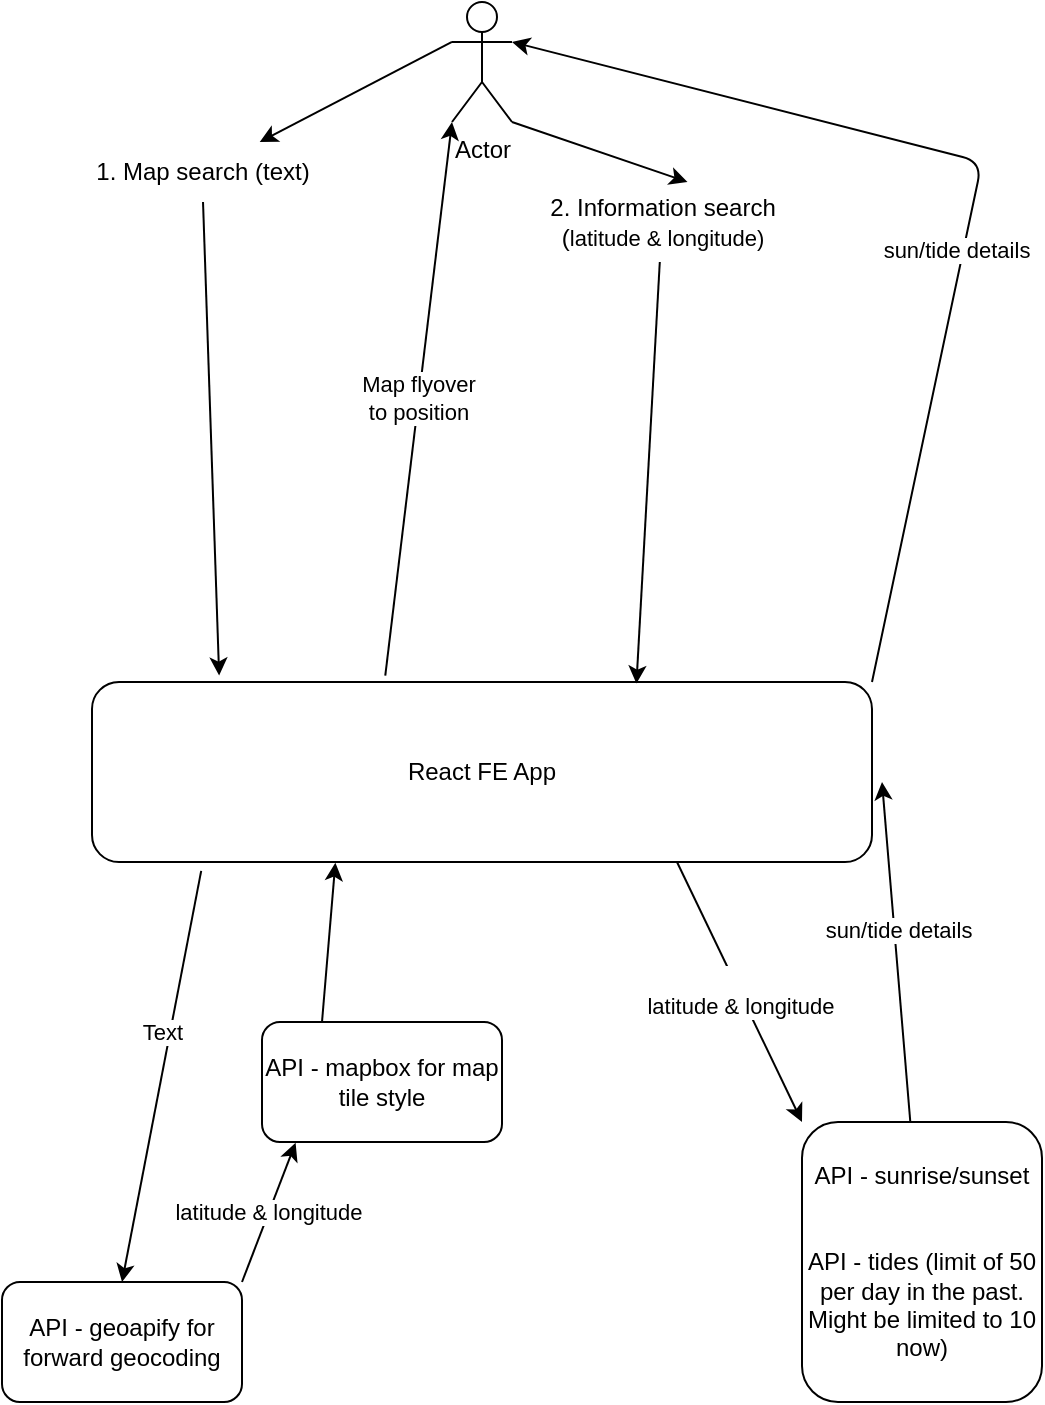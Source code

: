 <mxfile>
    <diagram id="UHCdIfHzkxQhyQaVAZVX" name="Page-1">
        <mxGraphModel dx="1002" dy="1662" grid="1" gridSize="10" guides="1" tooltips="1" connect="1" arrows="1" fold="1" page="1" pageScale="1" pageWidth="850" pageHeight="1100" math="0" shadow="0">
            <root>
                <mxCell id="0"/>
                <mxCell id="1" parent="0"/>
                <mxCell id="27" style="edgeStyle=none;html=1;exitX=0.14;exitY=1.049;exitDx=0;exitDy=0;entryX=0.5;entryY=0;entryDx=0;entryDy=0;exitPerimeter=0;" edge="1" parent="1" source="2" target="7">
                    <mxGeometry relative="1" as="geometry"/>
                </mxCell>
                <mxCell id="28" value="Text" style="edgeLabel;html=1;align=center;verticalAlign=middle;resizable=0;points=[];" vertex="1" connectable="0" parent="27">
                    <mxGeometry x="-0.21" y="-4" relative="1" as="geometry">
                        <mxPoint as="offset"/>
                    </mxGeometry>
                </mxCell>
                <mxCell id="31" value="Map flyover&lt;br&gt;to position" style="edgeStyle=none;html=1;exitX=0.376;exitY=-0.036;exitDx=0;exitDy=0;exitPerimeter=0;entryX=0;entryY=1;entryDx=0;entryDy=0;entryPerimeter=0;" edge="1" parent="1" source="2" target="17">
                    <mxGeometry relative="1" as="geometry"/>
                </mxCell>
                <mxCell id="34" value="&lt;br&gt;&lt;span style=&quot;border-color: var(--border-color); color: rgb(0, 0, 0); font-family: Helvetica; font-style: normal; font-variant-ligatures: normal; font-variant-caps: normal; font-weight: 400; letter-spacing: normal; orphans: 2; text-align: center; text-indent: 0px; text-transform: none; widows: 2; word-spacing: 0px; -webkit-text-stroke-width: 0px; text-decoration-thickness: initial; text-decoration-style: initial; text-decoration-color: initial; font-size: 11px; background-color: rgb(255, 255, 255);&quot;&gt;latitude &amp;amp; longitude&lt;/span&gt;&lt;br&gt;" style="edgeStyle=none;html=1;exitX=0.75;exitY=1;exitDx=0;exitDy=0;entryX=0;entryY=0;entryDx=0;entryDy=0;" edge="1" parent="1" source="2" target="5">
                    <mxGeometry relative="1" as="geometry"/>
                </mxCell>
                <mxCell id="37" style="edgeStyle=none;html=1;exitX=1;exitY=0;exitDx=0;exitDy=0;entryX=1;entryY=0.333;entryDx=0;entryDy=0;entryPerimeter=0;" edge="1" parent="1" source="2" target="17">
                    <mxGeometry relative="1" as="geometry">
                        <Array as="points">
                            <mxPoint x="650" y="-180"/>
                        </Array>
                    </mxGeometry>
                </mxCell>
                <mxCell id="38" value="sun/tide details" style="edgeLabel;html=1;align=center;verticalAlign=middle;resizable=0;points=[];" vertex="1" connectable="0" parent="37">
                    <mxGeometry x="-0.135" y="4" relative="1" as="geometry">
                        <mxPoint as="offset"/>
                    </mxGeometry>
                </mxCell>
                <mxCell id="2" value="React FE App" style="rounded=1;whiteSpace=wrap;html=1;align=center;" parent="1" vertex="1">
                    <mxGeometry x="205" y="80" width="390" height="90" as="geometry"/>
                </mxCell>
                <mxCell id="35" style="edgeStyle=none;html=1;" edge="1" parent="1" source="5">
                    <mxGeometry relative="1" as="geometry">
                        <mxPoint x="600" y="130" as="targetPoint"/>
                    </mxGeometry>
                </mxCell>
                <mxCell id="36" value="sun/tide details" style="edgeLabel;html=1;align=center;verticalAlign=middle;resizable=0;points=[];" vertex="1" connectable="0" parent="35">
                    <mxGeometry x="0.127" y="-2" relative="1" as="geometry">
                        <mxPoint as="offset"/>
                    </mxGeometry>
                </mxCell>
                <mxCell id="5" value="API - sunrise/sunset&lt;br&gt;&lt;br&gt;&lt;br&gt;API - tides (limit of 50 per day in the past. Might be limited to 10 now)" style="rounded=1;whiteSpace=wrap;html=1;" parent="1" vertex="1">
                    <mxGeometry x="560" y="300" width="120" height="140" as="geometry"/>
                </mxCell>
                <mxCell id="29" value="latitude &amp;amp; longitude" style="edgeStyle=none;html=1;exitX=1;exitY=0;exitDx=0;exitDy=0;entryX=0.14;entryY=1.007;entryDx=0;entryDy=0;entryPerimeter=0;" edge="1" parent="1" source="7" target="8">
                    <mxGeometry relative="1" as="geometry"/>
                </mxCell>
                <mxCell id="7" value="API - geoapify for forward geocoding" style="rounded=1;whiteSpace=wrap;html=1;" parent="1" vertex="1">
                    <mxGeometry x="160" y="380" width="120" height="60" as="geometry"/>
                </mxCell>
                <mxCell id="30" style="edgeStyle=none;html=1;exitX=0.25;exitY=0;exitDx=0;exitDy=0;entryX=0.312;entryY=1.004;entryDx=0;entryDy=0;entryPerimeter=0;" edge="1" parent="1" source="8" target="2">
                    <mxGeometry relative="1" as="geometry"/>
                </mxCell>
                <mxCell id="8" value="API - mapbox for map tile style" style="rounded=1;whiteSpace=wrap;html=1;" parent="1" vertex="1">
                    <mxGeometry x="290" y="250" width="120" height="60" as="geometry"/>
                </mxCell>
                <mxCell id="25" style="edgeStyle=none;html=1;exitX=0;exitY=0.333;exitDx=0;exitDy=0;exitPerimeter=0;" edge="1" parent="1" source="17" target="22">
                    <mxGeometry relative="1" as="geometry"/>
                </mxCell>
                <mxCell id="32" style="edgeStyle=none;html=1;exitX=1;exitY=1;exitDx=0;exitDy=0;exitPerimeter=0;entryX=0.591;entryY=0;entryDx=0;entryDy=0;entryPerimeter=0;" edge="1" parent="1" source="17" target="23">
                    <mxGeometry relative="1" as="geometry"/>
                </mxCell>
                <mxCell id="17" value="Actor" style="shape=umlActor;verticalLabelPosition=bottom;verticalAlign=top;html=1;outlineConnect=0;" vertex="1" parent="1">
                    <mxGeometry x="385" y="-260" width="30" height="60" as="geometry"/>
                </mxCell>
                <mxCell id="26" value="" style="edgeStyle=none;html=1;entryX=0.163;entryY=-0.036;entryDx=0;entryDy=0;entryPerimeter=0;" edge="1" parent="1" source="22" target="2">
                    <mxGeometry relative="1" as="geometry"/>
                </mxCell>
                <mxCell id="22" value="&lt;span style=&quot;&quot;&gt;1. Map search (text)&lt;/span&gt;" style="text;html=1;align=center;verticalAlign=middle;resizable=0;points=[];autosize=1;strokeColor=none;fillColor=none;" vertex="1" parent="1">
                    <mxGeometry x="195" y="-190" width="130" height="30" as="geometry"/>
                </mxCell>
                <mxCell id="33" value="" style="edgeStyle=none;html=1;entryX=0.698;entryY=0.009;entryDx=0;entryDy=0;entryPerimeter=0;" edge="1" parent="1" source="23" target="2">
                    <mxGeometry relative="1" as="geometry">
                        <mxPoint x="557" y="76" as="targetPoint"/>
                    </mxGeometry>
                </mxCell>
                <mxCell id="23" value="&lt;span style=&quot;&quot;&gt;2. Information search &lt;br&gt;(&lt;/span&gt;&lt;span style=&quot;font-size: 11px; background-color: rgb(255, 255, 255);&quot;&gt;latitude &amp;amp; longitude)&lt;/span&gt;" style="text;html=1;align=center;verticalAlign=middle;resizable=0;points=[];autosize=1;strokeColor=none;fillColor=none;" vertex="1" parent="1">
                    <mxGeometry x="420" y="-170" width="140" height="40" as="geometry"/>
                </mxCell>
            </root>
        </mxGraphModel>
    </diagram>
</mxfile>